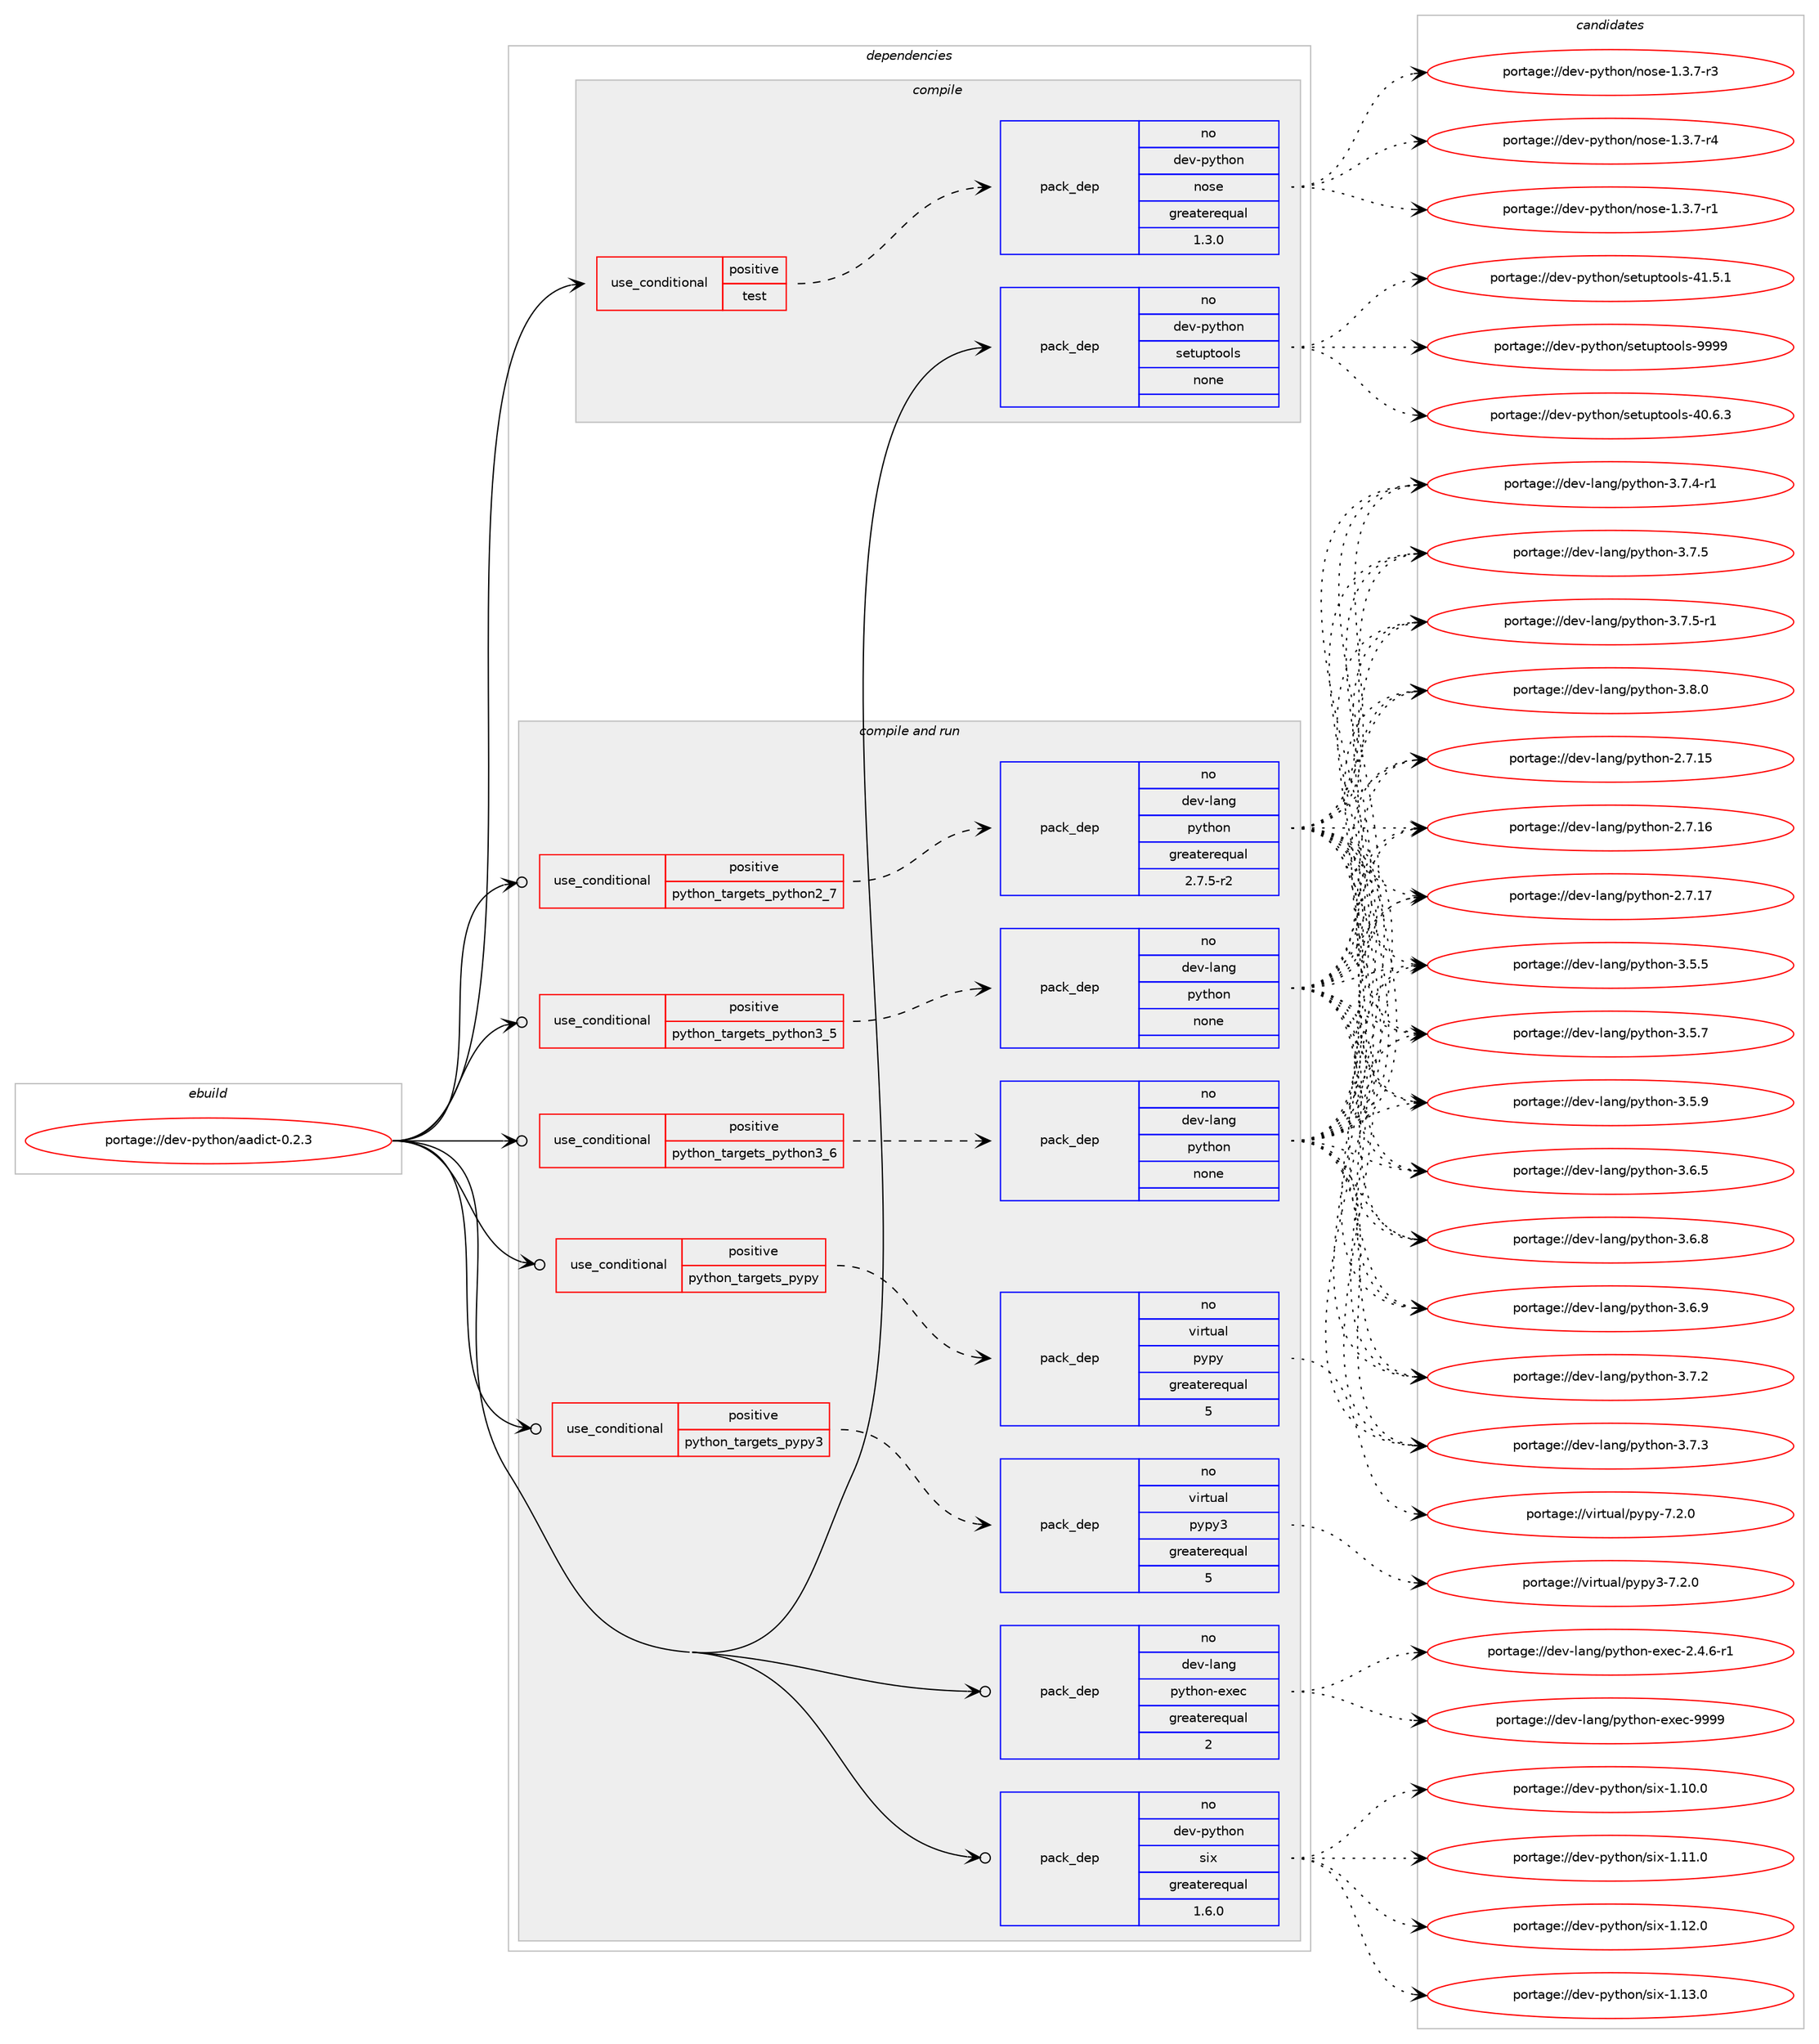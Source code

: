 digraph prolog {

# *************
# Graph options
# *************

newrank=true;
concentrate=true;
compound=true;
graph [rankdir=LR,fontname=Helvetica,fontsize=10,ranksep=1.5];#, ranksep=2.5, nodesep=0.2];
edge  [arrowhead=vee];
node  [fontname=Helvetica,fontsize=10];

# **********
# The ebuild
# **********

subgraph cluster_leftcol {
color=gray;
rank=same;
label=<<i>ebuild</i>>;
id [label="portage://dev-python/aadict-0.2.3", color=red, width=4, href="../dev-python/aadict-0.2.3.svg"];
}

# ****************
# The dependencies
# ****************

subgraph cluster_midcol {
color=gray;
label=<<i>dependencies</i>>;
subgraph cluster_compile {
fillcolor="#eeeeee";
style=filled;
label=<<i>compile</i>>;
subgraph cond25207 {
dependency128479 [label=<<TABLE BORDER="0" CELLBORDER="1" CELLSPACING="0" CELLPADDING="4"><TR><TD ROWSPAN="3" CELLPADDING="10">use_conditional</TD></TR><TR><TD>positive</TD></TR><TR><TD>test</TD></TR></TABLE>>, shape=none, color=red];
subgraph pack99969 {
dependency128480 [label=<<TABLE BORDER="0" CELLBORDER="1" CELLSPACING="0" CELLPADDING="4" WIDTH="220"><TR><TD ROWSPAN="6" CELLPADDING="30">pack_dep</TD></TR><TR><TD WIDTH="110">no</TD></TR><TR><TD>dev-python</TD></TR><TR><TD>nose</TD></TR><TR><TD>greaterequal</TD></TR><TR><TD>1.3.0</TD></TR></TABLE>>, shape=none, color=blue];
}
dependency128479:e -> dependency128480:w [weight=20,style="dashed",arrowhead="vee"];
}
id:e -> dependency128479:w [weight=20,style="solid",arrowhead="vee"];
subgraph pack99970 {
dependency128481 [label=<<TABLE BORDER="0" CELLBORDER="1" CELLSPACING="0" CELLPADDING="4" WIDTH="220"><TR><TD ROWSPAN="6" CELLPADDING="30">pack_dep</TD></TR><TR><TD WIDTH="110">no</TD></TR><TR><TD>dev-python</TD></TR><TR><TD>setuptools</TD></TR><TR><TD>none</TD></TR><TR><TD></TD></TR></TABLE>>, shape=none, color=blue];
}
id:e -> dependency128481:w [weight=20,style="solid",arrowhead="vee"];
}
subgraph cluster_compileandrun {
fillcolor="#eeeeee";
style=filled;
label=<<i>compile and run</i>>;
subgraph cond25208 {
dependency128482 [label=<<TABLE BORDER="0" CELLBORDER="1" CELLSPACING="0" CELLPADDING="4"><TR><TD ROWSPAN="3" CELLPADDING="10">use_conditional</TD></TR><TR><TD>positive</TD></TR><TR><TD>python_targets_pypy</TD></TR></TABLE>>, shape=none, color=red];
subgraph pack99971 {
dependency128483 [label=<<TABLE BORDER="0" CELLBORDER="1" CELLSPACING="0" CELLPADDING="4" WIDTH="220"><TR><TD ROWSPAN="6" CELLPADDING="30">pack_dep</TD></TR><TR><TD WIDTH="110">no</TD></TR><TR><TD>virtual</TD></TR><TR><TD>pypy</TD></TR><TR><TD>greaterequal</TD></TR><TR><TD>5</TD></TR></TABLE>>, shape=none, color=blue];
}
dependency128482:e -> dependency128483:w [weight=20,style="dashed",arrowhead="vee"];
}
id:e -> dependency128482:w [weight=20,style="solid",arrowhead="odotvee"];
subgraph cond25209 {
dependency128484 [label=<<TABLE BORDER="0" CELLBORDER="1" CELLSPACING="0" CELLPADDING="4"><TR><TD ROWSPAN="3" CELLPADDING="10">use_conditional</TD></TR><TR><TD>positive</TD></TR><TR><TD>python_targets_pypy3</TD></TR></TABLE>>, shape=none, color=red];
subgraph pack99972 {
dependency128485 [label=<<TABLE BORDER="0" CELLBORDER="1" CELLSPACING="0" CELLPADDING="4" WIDTH="220"><TR><TD ROWSPAN="6" CELLPADDING="30">pack_dep</TD></TR><TR><TD WIDTH="110">no</TD></TR><TR><TD>virtual</TD></TR><TR><TD>pypy3</TD></TR><TR><TD>greaterequal</TD></TR><TR><TD>5</TD></TR></TABLE>>, shape=none, color=blue];
}
dependency128484:e -> dependency128485:w [weight=20,style="dashed",arrowhead="vee"];
}
id:e -> dependency128484:w [weight=20,style="solid",arrowhead="odotvee"];
subgraph cond25210 {
dependency128486 [label=<<TABLE BORDER="0" CELLBORDER="1" CELLSPACING="0" CELLPADDING="4"><TR><TD ROWSPAN="3" CELLPADDING="10">use_conditional</TD></TR><TR><TD>positive</TD></TR><TR><TD>python_targets_python2_7</TD></TR></TABLE>>, shape=none, color=red];
subgraph pack99973 {
dependency128487 [label=<<TABLE BORDER="0" CELLBORDER="1" CELLSPACING="0" CELLPADDING="4" WIDTH="220"><TR><TD ROWSPAN="6" CELLPADDING="30">pack_dep</TD></TR><TR><TD WIDTH="110">no</TD></TR><TR><TD>dev-lang</TD></TR><TR><TD>python</TD></TR><TR><TD>greaterequal</TD></TR><TR><TD>2.7.5-r2</TD></TR></TABLE>>, shape=none, color=blue];
}
dependency128486:e -> dependency128487:w [weight=20,style="dashed",arrowhead="vee"];
}
id:e -> dependency128486:w [weight=20,style="solid",arrowhead="odotvee"];
subgraph cond25211 {
dependency128488 [label=<<TABLE BORDER="0" CELLBORDER="1" CELLSPACING="0" CELLPADDING="4"><TR><TD ROWSPAN="3" CELLPADDING="10">use_conditional</TD></TR><TR><TD>positive</TD></TR><TR><TD>python_targets_python3_5</TD></TR></TABLE>>, shape=none, color=red];
subgraph pack99974 {
dependency128489 [label=<<TABLE BORDER="0" CELLBORDER="1" CELLSPACING="0" CELLPADDING="4" WIDTH="220"><TR><TD ROWSPAN="6" CELLPADDING="30">pack_dep</TD></TR><TR><TD WIDTH="110">no</TD></TR><TR><TD>dev-lang</TD></TR><TR><TD>python</TD></TR><TR><TD>none</TD></TR><TR><TD></TD></TR></TABLE>>, shape=none, color=blue];
}
dependency128488:e -> dependency128489:w [weight=20,style="dashed",arrowhead="vee"];
}
id:e -> dependency128488:w [weight=20,style="solid",arrowhead="odotvee"];
subgraph cond25212 {
dependency128490 [label=<<TABLE BORDER="0" CELLBORDER="1" CELLSPACING="0" CELLPADDING="4"><TR><TD ROWSPAN="3" CELLPADDING="10">use_conditional</TD></TR><TR><TD>positive</TD></TR><TR><TD>python_targets_python3_6</TD></TR></TABLE>>, shape=none, color=red];
subgraph pack99975 {
dependency128491 [label=<<TABLE BORDER="0" CELLBORDER="1" CELLSPACING="0" CELLPADDING="4" WIDTH="220"><TR><TD ROWSPAN="6" CELLPADDING="30">pack_dep</TD></TR><TR><TD WIDTH="110">no</TD></TR><TR><TD>dev-lang</TD></TR><TR><TD>python</TD></TR><TR><TD>none</TD></TR><TR><TD></TD></TR></TABLE>>, shape=none, color=blue];
}
dependency128490:e -> dependency128491:w [weight=20,style="dashed",arrowhead="vee"];
}
id:e -> dependency128490:w [weight=20,style="solid",arrowhead="odotvee"];
subgraph pack99976 {
dependency128492 [label=<<TABLE BORDER="0" CELLBORDER="1" CELLSPACING="0" CELLPADDING="4" WIDTH="220"><TR><TD ROWSPAN="6" CELLPADDING="30">pack_dep</TD></TR><TR><TD WIDTH="110">no</TD></TR><TR><TD>dev-lang</TD></TR><TR><TD>python-exec</TD></TR><TR><TD>greaterequal</TD></TR><TR><TD>2</TD></TR></TABLE>>, shape=none, color=blue];
}
id:e -> dependency128492:w [weight=20,style="solid",arrowhead="odotvee"];
subgraph pack99977 {
dependency128493 [label=<<TABLE BORDER="0" CELLBORDER="1" CELLSPACING="0" CELLPADDING="4" WIDTH="220"><TR><TD ROWSPAN="6" CELLPADDING="30">pack_dep</TD></TR><TR><TD WIDTH="110">no</TD></TR><TR><TD>dev-python</TD></TR><TR><TD>six</TD></TR><TR><TD>greaterequal</TD></TR><TR><TD>1.6.0</TD></TR></TABLE>>, shape=none, color=blue];
}
id:e -> dependency128493:w [weight=20,style="solid",arrowhead="odotvee"];
}
subgraph cluster_run {
fillcolor="#eeeeee";
style=filled;
label=<<i>run</i>>;
}
}

# **************
# The candidates
# **************

subgraph cluster_choices {
rank=same;
color=gray;
label=<<i>candidates</i>>;

subgraph choice99969 {
color=black;
nodesep=1;
choiceportage10010111845112121116104111110471101111151014549465146554511449 [label="portage://dev-python/nose-1.3.7-r1", color=red, width=4,href="../dev-python/nose-1.3.7-r1.svg"];
choiceportage10010111845112121116104111110471101111151014549465146554511451 [label="portage://dev-python/nose-1.3.7-r3", color=red, width=4,href="../dev-python/nose-1.3.7-r3.svg"];
choiceportage10010111845112121116104111110471101111151014549465146554511452 [label="portage://dev-python/nose-1.3.7-r4", color=red, width=4,href="../dev-python/nose-1.3.7-r4.svg"];
dependency128480:e -> choiceportage10010111845112121116104111110471101111151014549465146554511449:w [style=dotted,weight="100"];
dependency128480:e -> choiceportage10010111845112121116104111110471101111151014549465146554511451:w [style=dotted,weight="100"];
dependency128480:e -> choiceportage10010111845112121116104111110471101111151014549465146554511452:w [style=dotted,weight="100"];
}
subgraph choice99970 {
color=black;
nodesep=1;
choiceportage100101118451121211161041111104711510111611711211611111110811545524846544651 [label="portage://dev-python/setuptools-40.6.3", color=red, width=4,href="../dev-python/setuptools-40.6.3.svg"];
choiceportage100101118451121211161041111104711510111611711211611111110811545524946534649 [label="portage://dev-python/setuptools-41.5.1", color=red, width=4,href="../dev-python/setuptools-41.5.1.svg"];
choiceportage10010111845112121116104111110471151011161171121161111111081154557575757 [label="portage://dev-python/setuptools-9999", color=red, width=4,href="../dev-python/setuptools-9999.svg"];
dependency128481:e -> choiceportage100101118451121211161041111104711510111611711211611111110811545524846544651:w [style=dotted,weight="100"];
dependency128481:e -> choiceportage100101118451121211161041111104711510111611711211611111110811545524946534649:w [style=dotted,weight="100"];
dependency128481:e -> choiceportage10010111845112121116104111110471151011161171121161111111081154557575757:w [style=dotted,weight="100"];
}
subgraph choice99971 {
color=black;
nodesep=1;
choiceportage1181051141161179710847112121112121455546504648 [label="portage://virtual/pypy-7.2.0", color=red, width=4,href="../virtual/pypy-7.2.0.svg"];
dependency128483:e -> choiceportage1181051141161179710847112121112121455546504648:w [style=dotted,weight="100"];
}
subgraph choice99972 {
color=black;
nodesep=1;
choiceportage118105114116117971084711212111212151455546504648 [label="portage://virtual/pypy3-7.2.0", color=red, width=4,href="../virtual/pypy3-7.2.0.svg"];
dependency128485:e -> choiceportage118105114116117971084711212111212151455546504648:w [style=dotted,weight="100"];
}
subgraph choice99973 {
color=black;
nodesep=1;
choiceportage10010111845108971101034711212111610411111045504655464953 [label="portage://dev-lang/python-2.7.15", color=red, width=4,href="../dev-lang/python-2.7.15.svg"];
choiceportage10010111845108971101034711212111610411111045504655464954 [label="portage://dev-lang/python-2.7.16", color=red, width=4,href="../dev-lang/python-2.7.16.svg"];
choiceportage10010111845108971101034711212111610411111045504655464955 [label="portage://dev-lang/python-2.7.17", color=red, width=4,href="../dev-lang/python-2.7.17.svg"];
choiceportage100101118451089711010347112121116104111110455146534653 [label="portage://dev-lang/python-3.5.5", color=red, width=4,href="../dev-lang/python-3.5.5.svg"];
choiceportage100101118451089711010347112121116104111110455146534655 [label="portage://dev-lang/python-3.5.7", color=red, width=4,href="../dev-lang/python-3.5.7.svg"];
choiceportage100101118451089711010347112121116104111110455146534657 [label="portage://dev-lang/python-3.5.9", color=red, width=4,href="../dev-lang/python-3.5.9.svg"];
choiceportage100101118451089711010347112121116104111110455146544653 [label="portage://dev-lang/python-3.6.5", color=red, width=4,href="../dev-lang/python-3.6.5.svg"];
choiceportage100101118451089711010347112121116104111110455146544656 [label="portage://dev-lang/python-3.6.8", color=red, width=4,href="../dev-lang/python-3.6.8.svg"];
choiceportage100101118451089711010347112121116104111110455146544657 [label="portage://dev-lang/python-3.6.9", color=red, width=4,href="../dev-lang/python-3.6.9.svg"];
choiceportage100101118451089711010347112121116104111110455146554650 [label="portage://dev-lang/python-3.7.2", color=red, width=4,href="../dev-lang/python-3.7.2.svg"];
choiceportage100101118451089711010347112121116104111110455146554651 [label="portage://dev-lang/python-3.7.3", color=red, width=4,href="../dev-lang/python-3.7.3.svg"];
choiceportage1001011184510897110103471121211161041111104551465546524511449 [label="portage://dev-lang/python-3.7.4-r1", color=red, width=4,href="../dev-lang/python-3.7.4-r1.svg"];
choiceportage100101118451089711010347112121116104111110455146554653 [label="portage://dev-lang/python-3.7.5", color=red, width=4,href="../dev-lang/python-3.7.5.svg"];
choiceportage1001011184510897110103471121211161041111104551465546534511449 [label="portage://dev-lang/python-3.7.5-r1", color=red, width=4,href="../dev-lang/python-3.7.5-r1.svg"];
choiceportage100101118451089711010347112121116104111110455146564648 [label="portage://dev-lang/python-3.8.0", color=red, width=4,href="../dev-lang/python-3.8.0.svg"];
dependency128487:e -> choiceportage10010111845108971101034711212111610411111045504655464953:w [style=dotted,weight="100"];
dependency128487:e -> choiceportage10010111845108971101034711212111610411111045504655464954:w [style=dotted,weight="100"];
dependency128487:e -> choiceportage10010111845108971101034711212111610411111045504655464955:w [style=dotted,weight="100"];
dependency128487:e -> choiceportage100101118451089711010347112121116104111110455146534653:w [style=dotted,weight="100"];
dependency128487:e -> choiceportage100101118451089711010347112121116104111110455146534655:w [style=dotted,weight="100"];
dependency128487:e -> choiceportage100101118451089711010347112121116104111110455146534657:w [style=dotted,weight="100"];
dependency128487:e -> choiceportage100101118451089711010347112121116104111110455146544653:w [style=dotted,weight="100"];
dependency128487:e -> choiceportage100101118451089711010347112121116104111110455146544656:w [style=dotted,weight="100"];
dependency128487:e -> choiceportage100101118451089711010347112121116104111110455146544657:w [style=dotted,weight="100"];
dependency128487:e -> choiceportage100101118451089711010347112121116104111110455146554650:w [style=dotted,weight="100"];
dependency128487:e -> choiceportage100101118451089711010347112121116104111110455146554651:w [style=dotted,weight="100"];
dependency128487:e -> choiceportage1001011184510897110103471121211161041111104551465546524511449:w [style=dotted,weight="100"];
dependency128487:e -> choiceportage100101118451089711010347112121116104111110455146554653:w [style=dotted,weight="100"];
dependency128487:e -> choiceportage1001011184510897110103471121211161041111104551465546534511449:w [style=dotted,weight="100"];
dependency128487:e -> choiceportage100101118451089711010347112121116104111110455146564648:w [style=dotted,weight="100"];
}
subgraph choice99974 {
color=black;
nodesep=1;
choiceportage10010111845108971101034711212111610411111045504655464953 [label="portage://dev-lang/python-2.7.15", color=red, width=4,href="../dev-lang/python-2.7.15.svg"];
choiceportage10010111845108971101034711212111610411111045504655464954 [label="portage://dev-lang/python-2.7.16", color=red, width=4,href="../dev-lang/python-2.7.16.svg"];
choiceportage10010111845108971101034711212111610411111045504655464955 [label="portage://dev-lang/python-2.7.17", color=red, width=4,href="../dev-lang/python-2.7.17.svg"];
choiceportage100101118451089711010347112121116104111110455146534653 [label="portage://dev-lang/python-3.5.5", color=red, width=4,href="../dev-lang/python-3.5.5.svg"];
choiceportage100101118451089711010347112121116104111110455146534655 [label="portage://dev-lang/python-3.5.7", color=red, width=4,href="../dev-lang/python-3.5.7.svg"];
choiceportage100101118451089711010347112121116104111110455146534657 [label="portage://dev-lang/python-3.5.9", color=red, width=4,href="../dev-lang/python-3.5.9.svg"];
choiceportage100101118451089711010347112121116104111110455146544653 [label="portage://dev-lang/python-3.6.5", color=red, width=4,href="../dev-lang/python-3.6.5.svg"];
choiceportage100101118451089711010347112121116104111110455146544656 [label="portage://dev-lang/python-3.6.8", color=red, width=4,href="../dev-lang/python-3.6.8.svg"];
choiceportage100101118451089711010347112121116104111110455146544657 [label="portage://dev-lang/python-3.6.9", color=red, width=4,href="../dev-lang/python-3.6.9.svg"];
choiceportage100101118451089711010347112121116104111110455146554650 [label="portage://dev-lang/python-3.7.2", color=red, width=4,href="../dev-lang/python-3.7.2.svg"];
choiceportage100101118451089711010347112121116104111110455146554651 [label="portage://dev-lang/python-3.7.3", color=red, width=4,href="../dev-lang/python-3.7.3.svg"];
choiceportage1001011184510897110103471121211161041111104551465546524511449 [label="portage://dev-lang/python-3.7.4-r1", color=red, width=4,href="../dev-lang/python-3.7.4-r1.svg"];
choiceportage100101118451089711010347112121116104111110455146554653 [label="portage://dev-lang/python-3.7.5", color=red, width=4,href="../dev-lang/python-3.7.5.svg"];
choiceportage1001011184510897110103471121211161041111104551465546534511449 [label="portage://dev-lang/python-3.7.5-r1", color=red, width=4,href="../dev-lang/python-3.7.5-r1.svg"];
choiceportage100101118451089711010347112121116104111110455146564648 [label="portage://dev-lang/python-3.8.0", color=red, width=4,href="../dev-lang/python-3.8.0.svg"];
dependency128489:e -> choiceportage10010111845108971101034711212111610411111045504655464953:w [style=dotted,weight="100"];
dependency128489:e -> choiceportage10010111845108971101034711212111610411111045504655464954:w [style=dotted,weight="100"];
dependency128489:e -> choiceportage10010111845108971101034711212111610411111045504655464955:w [style=dotted,weight="100"];
dependency128489:e -> choiceportage100101118451089711010347112121116104111110455146534653:w [style=dotted,weight="100"];
dependency128489:e -> choiceportage100101118451089711010347112121116104111110455146534655:w [style=dotted,weight="100"];
dependency128489:e -> choiceportage100101118451089711010347112121116104111110455146534657:w [style=dotted,weight="100"];
dependency128489:e -> choiceportage100101118451089711010347112121116104111110455146544653:w [style=dotted,weight="100"];
dependency128489:e -> choiceportage100101118451089711010347112121116104111110455146544656:w [style=dotted,weight="100"];
dependency128489:e -> choiceportage100101118451089711010347112121116104111110455146544657:w [style=dotted,weight="100"];
dependency128489:e -> choiceportage100101118451089711010347112121116104111110455146554650:w [style=dotted,weight="100"];
dependency128489:e -> choiceportage100101118451089711010347112121116104111110455146554651:w [style=dotted,weight="100"];
dependency128489:e -> choiceportage1001011184510897110103471121211161041111104551465546524511449:w [style=dotted,weight="100"];
dependency128489:e -> choiceportage100101118451089711010347112121116104111110455146554653:w [style=dotted,weight="100"];
dependency128489:e -> choiceportage1001011184510897110103471121211161041111104551465546534511449:w [style=dotted,weight="100"];
dependency128489:e -> choiceportage100101118451089711010347112121116104111110455146564648:w [style=dotted,weight="100"];
}
subgraph choice99975 {
color=black;
nodesep=1;
choiceportage10010111845108971101034711212111610411111045504655464953 [label="portage://dev-lang/python-2.7.15", color=red, width=4,href="../dev-lang/python-2.7.15.svg"];
choiceportage10010111845108971101034711212111610411111045504655464954 [label="portage://dev-lang/python-2.7.16", color=red, width=4,href="../dev-lang/python-2.7.16.svg"];
choiceportage10010111845108971101034711212111610411111045504655464955 [label="portage://dev-lang/python-2.7.17", color=red, width=4,href="../dev-lang/python-2.7.17.svg"];
choiceportage100101118451089711010347112121116104111110455146534653 [label="portage://dev-lang/python-3.5.5", color=red, width=4,href="../dev-lang/python-3.5.5.svg"];
choiceportage100101118451089711010347112121116104111110455146534655 [label="portage://dev-lang/python-3.5.7", color=red, width=4,href="../dev-lang/python-3.5.7.svg"];
choiceportage100101118451089711010347112121116104111110455146534657 [label="portage://dev-lang/python-3.5.9", color=red, width=4,href="../dev-lang/python-3.5.9.svg"];
choiceportage100101118451089711010347112121116104111110455146544653 [label="portage://dev-lang/python-3.6.5", color=red, width=4,href="../dev-lang/python-3.6.5.svg"];
choiceportage100101118451089711010347112121116104111110455146544656 [label="portage://dev-lang/python-3.6.8", color=red, width=4,href="../dev-lang/python-3.6.8.svg"];
choiceportage100101118451089711010347112121116104111110455146544657 [label="portage://dev-lang/python-3.6.9", color=red, width=4,href="../dev-lang/python-3.6.9.svg"];
choiceportage100101118451089711010347112121116104111110455146554650 [label="portage://dev-lang/python-3.7.2", color=red, width=4,href="../dev-lang/python-3.7.2.svg"];
choiceportage100101118451089711010347112121116104111110455146554651 [label="portage://dev-lang/python-3.7.3", color=red, width=4,href="../dev-lang/python-3.7.3.svg"];
choiceportage1001011184510897110103471121211161041111104551465546524511449 [label="portage://dev-lang/python-3.7.4-r1", color=red, width=4,href="../dev-lang/python-3.7.4-r1.svg"];
choiceportage100101118451089711010347112121116104111110455146554653 [label="portage://dev-lang/python-3.7.5", color=red, width=4,href="../dev-lang/python-3.7.5.svg"];
choiceportage1001011184510897110103471121211161041111104551465546534511449 [label="portage://dev-lang/python-3.7.5-r1", color=red, width=4,href="../dev-lang/python-3.7.5-r1.svg"];
choiceportage100101118451089711010347112121116104111110455146564648 [label="portage://dev-lang/python-3.8.0", color=red, width=4,href="../dev-lang/python-3.8.0.svg"];
dependency128491:e -> choiceportage10010111845108971101034711212111610411111045504655464953:w [style=dotted,weight="100"];
dependency128491:e -> choiceportage10010111845108971101034711212111610411111045504655464954:w [style=dotted,weight="100"];
dependency128491:e -> choiceportage10010111845108971101034711212111610411111045504655464955:w [style=dotted,weight="100"];
dependency128491:e -> choiceportage100101118451089711010347112121116104111110455146534653:w [style=dotted,weight="100"];
dependency128491:e -> choiceportage100101118451089711010347112121116104111110455146534655:w [style=dotted,weight="100"];
dependency128491:e -> choiceportage100101118451089711010347112121116104111110455146534657:w [style=dotted,weight="100"];
dependency128491:e -> choiceportage100101118451089711010347112121116104111110455146544653:w [style=dotted,weight="100"];
dependency128491:e -> choiceportage100101118451089711010347112121116104111110455146544656:w [style=dotted,weight="100"];
dependency128491:e -> choiceportage100101118451089711010347112121116104111110455146544657:w [style=dotted,weight="100"];
dependency128491:e -> choiceportage100101118451089711010347112121116104111110455146554650:w [style=dotted,weight="100"];
dependency128491:e -> choiceportage100101118451089711010347112121116104111110455146554651:w [style=dotted,weight="100"];
dependency128491:e -> choiceportage1001011184510897110103471121211161041111104551465546524511449:w [style=dotted,weight="100"];
dependency128491:e -> choiceportage100101118451089711010347112121116104111110455146554653:w [style=dotted,weight="100"];
dependency128491:e -> choiceportage1001011184510897110103471121211161041111104551465546534511449:w [style=dotted,weight="100"];
dependency128491:e -> choiceportage100101118451089711010347112121116104111110455146564648:w [style=dotted,weight="100"];
}
subgraph choice99976 {
color=black;
nodesep=1;
choiceportage10010111845108971101034711212111610411111045101120101994550465246544511449 [label="portage://dev-lang/python-exec-2.4.6-r1", color=red, width=4,href="../dev-lang/python-exec-2.4.6-r1.svg"];
choiceportage10010111845108971101034711212111610411111045101120101994557575757 [label="portage://dev-lang/python-exec-9999", color=red, width=4,href="../dev-lang/python-exec-9999.svg"];
dependency128492:e -> choiceportage10010111845108971101034711212111610411111045101120101994550465246544511449:w [style=dotted,weight="100"];
dependency128492:e -> choiceportage10010111845108971101034711212111610411111045101120101994557575757:w [style=dotted,weight="100"];
}
subgraph choice99977 {
color=black;
nodesep=1;
choiceportage100101118451121211161041111104711510512045494649484648 [label="portage://dev-python/six-1.10.0", color=red, width=4,href="../dev-python/six-1.10.0.svg"];
choiceportage100101118451121211161041111104711510512045494649494648 [label="portage://dev-python/six-1.11.0", color=red, width=4,href="../dev-python/six-1.11.0.svg"];
choiceportage100101118451121211161041111104711510512045494649504648 [label="portage://dev-python/six-1.12.0", color=red, width=4,href="../dev-python/six-1.12.0.svg"];
choiceportage100101118451121211161041111104711510512045494649514648 [label="portage://dev-python/six-1.13.0", color=red, width=4,href="../dev-python/six-1.13.0.svg"];
dependency128493:e -> choiceportage100101118451121211161041111104711510512045494649484648:w [style=dotted,weight="100"];
dependency128493:e -> choiceportage100101118451121211161041111104711510512045494649494648:w [style=dotted,weight="100"];
dependency128493:e -> choiceportage100101118451121211161041111104711510512045494649504648:w [style=dotted,weight="100"];
dependency128493:e -> choiceportage100101118451121211161041111104711510512045494649514648:w [style=dotted,weight="100"];
}
}

}
